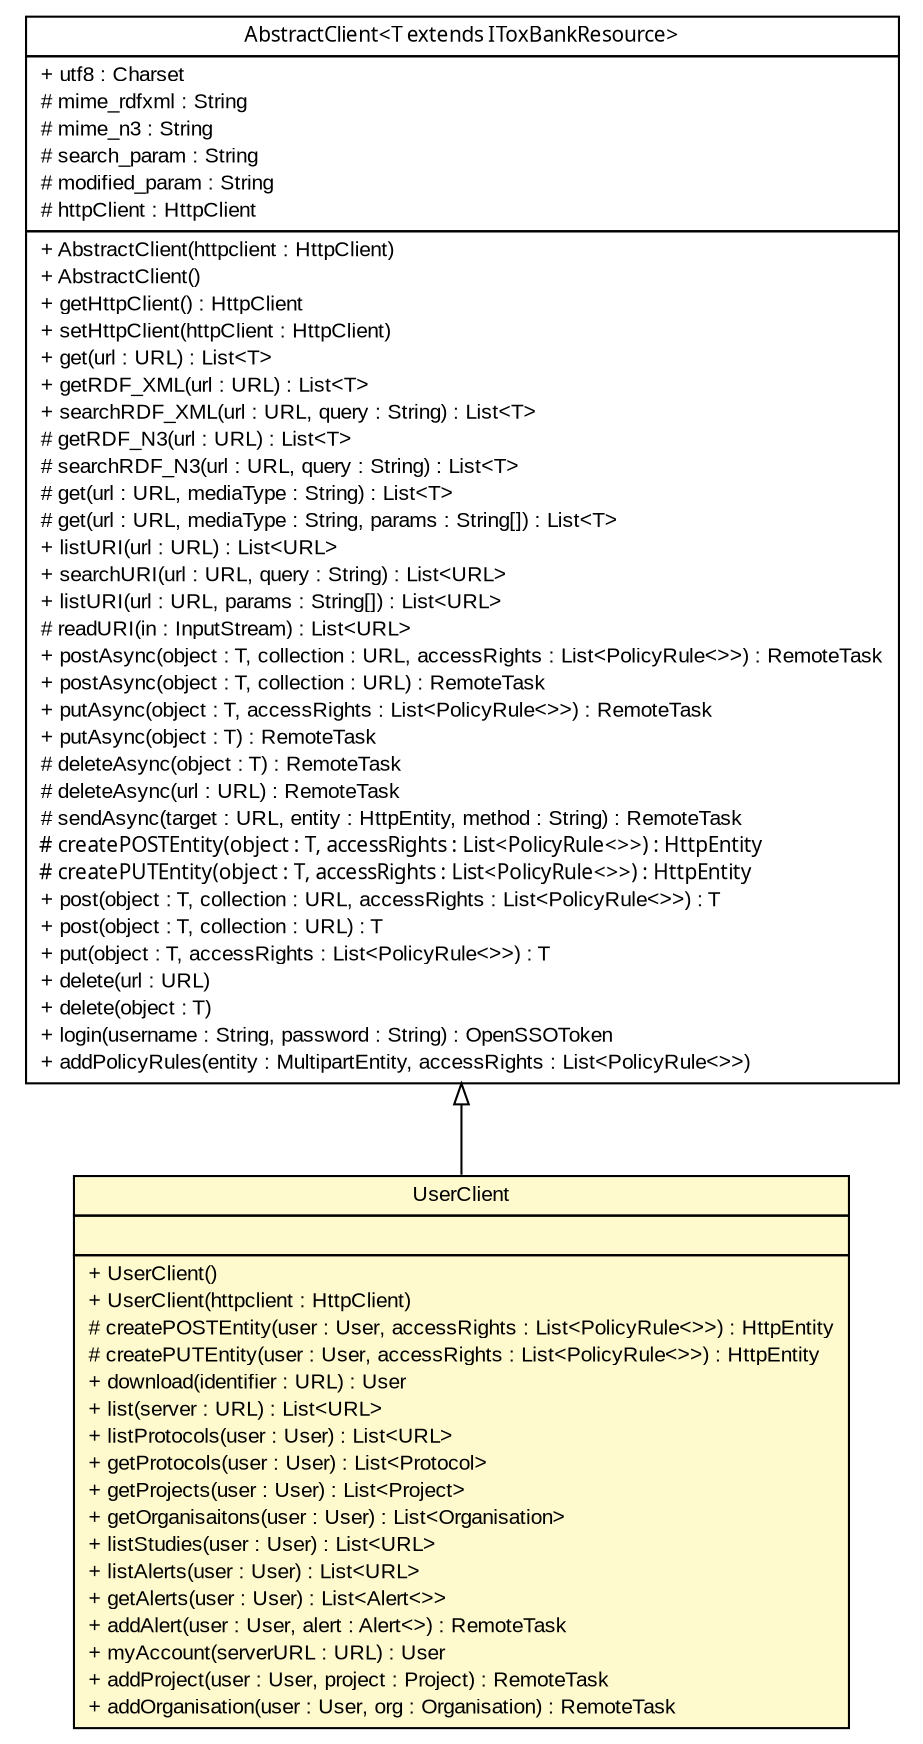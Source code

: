 #!/usr/local/bin/dot
#
# Class diagram 
# Generated by UmlGraph version 4.6 (http://www.spinellis.gr/sw/umlgraph)
#

digraph G {
	edge [fontname="arial",fontsize=10,labelfontname="arial",labelfontsize=10];
	node [fontname="arial",fontsize=10,shape=plaintext];
	// net.toxbank.client.resource.UserClient
	c198 [label=<<table border="0" cellborder="1" cellspacing="0" cellpadding="2" port="p" bgcolor="lemonChiffon" href="./UserClient.html">
		<tr><td><table border="0" cellspacing="0" cellpadding="1">
			<tr><td> UserClient </td></tr>
		</table></td></tr>
		<tr><td><table border="0" cellspacing="0" cellpadding="1">
			<tr><td align="left">  </td></tr>
		</table></td></tr>
		<tr><td><table border="0" cellspacing="0" cellpadding="1">
			<tr><td align="left"> + UserClient() </td></tr>
			<tr><td align="left"> + UserClient(httpclient : HttpClient) </td></tr>
			<tr><td align="left"> # createPOSTEntity(user : User, accessRights : List&lt;PolicyRule&lt;&gt;&gt;) : HttpEntity </td></tr>
			<tr><td align="left"> # createPUTEntity(user : User, accessRights : List&lt;PolicyRule&lt;&gt;&gt;) : HttpEntity </td></tr>
			<tr><td align="left"> + download(identifier : URL) : User </td></tr>
			<tr><td align="left"> + list(server : URL) : List&lt;URL&gt; </td></tr>
			<tr><td align="left"> + listProtocols(user : User) : List&lt;URL&gt; </td></tr>
			<tr><td align="left"> + getProtocols(user : User) : List&lt;Protocol&gt; </td></tr>
			<tr><td align="left"> + getProjects(user : User) : List&lt;Project&gt; </td></tr>
			<tr><td align="left"> + getOrganisaitons(user : User) : List&lt;Organisation&gt; </td></tr>
			<tr><td align="left"> + listStudies(user : User) : List&lt;URL&gt; </td></tr>
			<tr><td align="left"> + listAlerts(user : User) : List&lt;URL&gt; </td></tr>
			<tr><td align="left"> + getAlerts(user : User) : List&lt;Alert&lt;&gt;&gt; </td></tr>
			<tr><td align="left"> + addAlert(user : User, alert : Alert&lt;&gt;) : RemoteTask </td></tr>
			<tr><td align="left"> + myAccount(serverURL : URL) : User </td></tr>
			<tr><td align="left"> + addProject(user : User, project : Project) : RemoteTask </td></tr>
			<tr><td align="left"> + addOrganisation(user : User, org : Organisation) : RemoteTask </td></tr>
		</table></td></tr>
		</table>>, fontname="arial", fontcolor="black", fontsize=10.0];
	// net.toxbank.client.resource.AbstractClient<T extends net.toxbank.client.resource.IToxBankResource>
	c213 [label=<<table border="0" cellborder="1" cellspacing="0" cellpadding="2" port="p" href="./AbstractClient.html">
		<tr><td><table border="0" cellspacing="0" cellpadding="1">
			<tr><td><font face="ariali"> AbstractClient&lt;T extends IToxBankResource&gt; </font></td></tr>
		</table></td></tr>
		<tr><td><table border="0" cellspacing="0" cellpadding="1">
			<tr><td align="left"> + utf8 : Charset </td></tr>
			<tr><td align="left"> # mime_rdfxml : String </td></tr>
			<tr><td align="left"> # mime_n3 : String </td></tr>
			<tr><td align="left"> # search_param : String </td></tr>
			<tr><td align="left"> # modified_param : String </td></tr>
			<tr><td align="left"> # httpClient : HttpClient </td></tr>
		</table></td></tr>
		<tr><td><table border="0" cellspacing="0" cellpadding="1">
			<tr><td align="left"> + AbstractClient(httpclient : HttpClient) </td></tr>
			<tr><td align="left"> + AbstractClient() </td></tr>
			<tr><td align="left"> + getHttpClient() : HttpClient </td></tr>
			<tr><td align="left"> + setHttpClient(httpClient : HttpClient) </td></tr>
			<tr><td align="left"> + get(url : URL) : List&lt;T&gt; </td></tr>
			<tr><td align="left"> + getRDF_XML(url : URL) : List&lt;T&gt; </td></tr>
			<tr><td align="left"> + searchRDF_XML(url : URL, query : String) : List&lt;T&gt; </td></tr>
			<tr><td align="left"> # getRDF_N3(url : URL) : List&lt;T&gt; </td></tr>
			<tr><td align="left"> # searchRDF_N3(url : URL, query : String) : List&lt;T&gt; </td></tr>
			<tr><td align="left"> # get(url : URL, mediaType : String) : List&lt;T&gt; </td></tr>
			<tr><td align="left"> # get(url : URL, mediaType : String, params : String[]) : List&lt;T&gt; </td></tr>
			<tr><td align="left"> + listURI(url : URL) : List&lt;URL&gt; </td></tr>
			<tr><td align="left"> + searchURI(url : URL, query : String) : List&lt;URL&gt; </td></tr>
			<tr><td align="left"> + listURI(url : URL, params : String[]) : List&lt;URL&gt; </td></tr>
			<tr><td align="left"> # readURI(in : InputStream) : List&lt;URL&gt; </td></tr>
			<tr><td align="left"> + postAsync(object : T, collection : URL, accessRights : List&lt;PolicyRule&lt;&gt;&gt;) : RemoteTask </td></tr>
			<tr><td align="left"> + postAsync(object : T, collection : URL) : RemoteTask </td></tr>
			<tr><td align="left"> + putAsync(object : T, accessRights : List&lt;PolicyRule&lt;&gt;&gt;) : RemoteTask </td></tr>
			<tr><td align="left"> + putAsync(object : T) : RemoteTask </td></tr>
			<tr><td align="left"> # deleteAsync(object : T) : RemoteTask </td></tr>
			<tr><td align="left"> # deleteAsync(url : URL) : RemoteTask </td></tr>
			<tr><td align="left"> # sendAsync(target : URL, entity : HttpEntity, method : String) : RemoteTask </td></tr>
			<tr><td align="left"><font face="ariali" point-size="10.0"> # createPOSTEntity(object : T, accessRights : List&lt;PolicyRule&lt;&gt;&gt;) : HttpEntity </font></td></tr>
			<tr><td align="left"><font face="ariali" point-size="10.0"> # createPUTEntity(object : T, accessRights : List&lt;PolicyRule&lt;&gt;&gt;) : HttpEntity </font></td></tr>
			<tr><td align="left"> + post(object : T, collection : URL, accessRights : List&lt;PolicyRule&lt;&gt;&gt;) : T </td></tr>
			<tr><td align="left"> + post(object : T, collection : URL) : T </td></tr>
			<tr><td align="left"> + put(object : T, accessRights : List&lt;PolicyRule&lt;&gt;&gt;) : T </td></tr>
			<tr><td align="left"> + delete(url : URL) </td></tr>
			<tr><td align="left"> + delete(object : T) </td></tr>
			<tr><td align="left"> + login(username : String, password : String) : OpenSSOToken </td></tr>
			<tr><td align="left"> + addPolicyRules(entity : MultipartEntity, accessRights : List&lt;PolicyRule&lt;&gt;&gt;) </td></tr>
		</table></td></tr>
		</table>>, fontname="arial", fontcolor="black", fontsize=10.0];
	//net.toxbank.client.resource.UserClient extends net.toxbank.client.resource.AbstractClient<net.toxbank.client.resource.User>
	c213:p -> c198:p [dir=back,arrowtail=empty];
}

